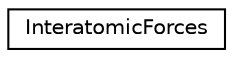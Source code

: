 digraph "Graphical Class Hierarchy"
{
  edge [fontname="Helvetica",fontsize="10",labelfontname="Helvetica",labelfontsize="10"];
  node [fontname="Helvetica",fontsize="10",shape=record];
  rankdir="LR";
  Node1 [label="InteratomicForces",height=0.2,width=0.4,color="black", fillcolor="white", style="filled",URL="$classInteratomicForces.html"];
}
